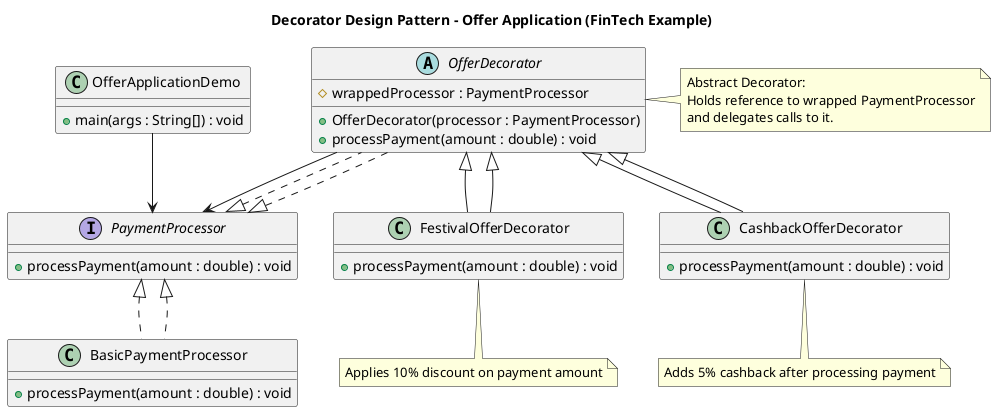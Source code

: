 @startuml
title Decorator Design Pattern - Offer Application (FinTech Example)

interface PaymentProcessor {
    + processPayment(amount : double) : void
}

class BasicPaymentProcessor implements PaymentProcessor {
    + processPayment(amount : double) : void
}

abstract class OfferDecorator implements PaymentProcessor {
    # wrappedProcessor : PaymentProcessor
    + OfferDecorator(processor : PaymentProcessor)
    + processPayment(amount : double) : void
}

class FestivalOfferDecorator extends OfferDecorator {
    + processPayment(amount : double) : void
}

class CashbackOfferDecorator extends OfferDecorator {
    + processPayment(amount : double) : void
}

class OfferApplicationDemo {
    + main(args : String[]) : void
}

PaymentProcessor <|.. BasicPaymentProcessor
PaymentProcessor <|.. OfferDecorator
OfferDecorator <|-- FestivalOfferDecorator
OfferDecorator <|-- CashbackOfferDecorator
OfferDecorator --> PaymentProcessor
OfferApplicationDemo --> PaymentProcessor

note right of OfferDecorator
Abstract Decorator:
Holds reference to wrapped PaymentProcessor
and delegates calls to it.
end note

note bottom of FestivalOfferDecorator
Applies 10% discount on payment amount
end note

note bottom of CashbackOfferDecorator
Adds 5% cashback after processing payment
end note

@enduml
